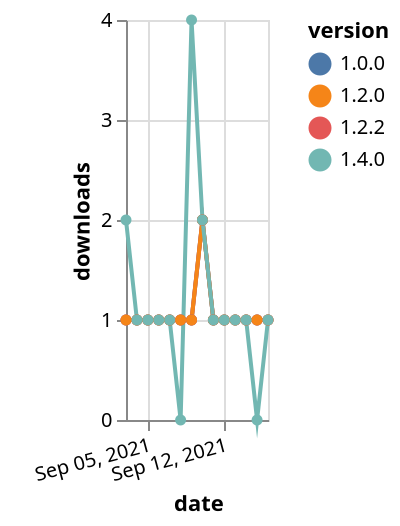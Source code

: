 {"$schema": "https://vega.github.io/schema/vega-lite/v5.json", "description": "A simple bar chart with embedded data.", "data": {"values": [{"date": "2021-09-03", "total": 167, "delta": 1, "version": "1.0.0"}, {"date": "2021-09-04", "total": 168, "delta": 1, "version": "1.0.0"}, {"date": "2021-09-05", "total": 169, "delta": 1, "version": "1.0.0"}, {"date": "2021-09-06", "total": 170, "delta": 1, "version": "1.0.0"}, {"date": "2021-09-07", "total": 171, "delta": 1, "version": "1.0.0"}, {"date": "2021-09-08", "total": 172, "delta": 1, "version": "1.0.0"}, {"date": "2021-09-09", "total": 173, "delta": 1, "version": "1.0.0"}, {"date": "2021-09-10", "total": 175, "delta": 2, "version": "1.0.0"}, {"date": "2021-09-11", "total": 176, "delta": 1, "version": "1.0.0"}, {"date": "2021-09-12", "total": 177, "delta": 1, "version": "1.0.0"}, {"date": "2021-09-13", "total": 178, "delta": 1, "version": "1.0.0"}, {"date": "2021-09-14", "total": 179, "delta": 1, "version": "1.0.0"}, {"date": "2021-09-15", "total": 180, "delta": 1, "version": "1.0.0"}, {"date": "2021-09-16", "total": 181, "delta": 1, "version": "1.0.0"}, {"date": "2021-09-03", "total": 136, "delta": 1, "version": "1.2.2"}, {"date": "2021-09-04", "total": 137, "delta": 1, "version": "1.2.2"}, {"date": "2021-09-05", "total": 138, "delta": 1, "version": "1.2.2"}, {"date": "2021-09-06", "total": 139, "delta": 1, "version": "1.2.2"}, {"date": "2021-09-07", "total": 140, "delta": 1, "version": "1.2.2"}, {"date": "2021-09-08", "total": 141, "delta": 1, "version": "1.2.2"}, {"date": "2021-09-09", "total": 142, "delta": 1, "version": "1.2.2"}, {"date": "2021-09-10", "total": 144, "delta": 2, "version": "1.2.2"}, {"date": "2021-09-11", "total": 145, "delta": 1, "version": "1.2.2"}, {"date": "2021-09-12", "total": 146, "delta": 1, "version": "1.2.2"}, {"date": "2021-09-13", "total": 147, "delta": 1, "version": "1.2.2"}, {"date": "2021-09-14", "total": 148, "delta": 1, "version": "1.2.2"}, {"date": "2021-09-15", "total": 149, "delta": 1, "version": "1.2.2"}, {"date": "2021-09-16", "total": 150, "delta": 1, "version": "1.2.2"}, {"date": "2021-09-03", "total": 154, "delta": 1, "version": "1.2.0"}, {"date": "2021-09-04", "total": 155, "delta": 1, "version": "1.2.0"}, {"date": "2021-09-05", "total": 156, "delta": 1, "version": "1.2.0"}, {"date": "2021-09-06", "total": 157, "delta": 1, "version": "1.2.0"}, {"date": "2021-09-07", "total": 158, "delta": 1, "version": "1.2.0"}, {"date": "2021-09-08", "total": 159, "delta": 1, "version": "1.2.0"}, {"date": "2021-09-09", "total": 160, "delta": 1, "version": "1.2.0"}, {"date": "2021-09-10", "total": 162, "delta": 2, "version": "1.2.0"}, {"date": "2021-09-11", "total": 163, "delta": 1, "version": "1.2.0"}, {"date": "2021-09-12", "total": 164, "delta": 1, "version": "1.2.0"}, {"date": "2021-09-13", "total": 165, "delta": 1, "version": "1.2.0"}, {"date": "2021-09-14", "total": 166, "delta": 1, "version": "1.2.0"}, {"date": "2021-09-15", "total": 167, "delta": 1, "version": "1.2.0"}, {"date": "2021-09-16", "total": 168, "delta": 1, "version": "1.2.0"}, {"date": "2021-09-03", "total": 121, "delta": 2, "version": "1.4.0"}, {"date": "2021-09-04", "total": 122, "delta": 1, "version": "1.4.0"}, {"date": "2021-09-05", "total": 123, "delta": 1, "version": "1.4.0"}, {"date": "2021-09-06", "total": 124, "delta": 1, "version": "1.4.0"}, {"date": "2021-09-07", "total": 125, "delta": 1, "version": "1.4.0"}, {"date": "2021-09-08", "total": 125, "delta": 0, "version": "1.4.0"}, {"date": "2021-09-09", "total": 129, "delta": 4, "version": "1.4.0"}, {"date": "2021-09-10", "total": 131, "delta": 2, "version": "1.4.0"}, {"date": "2021-09-11", "total": 132, "delta": 1, "version": "1.4.0"}, {"date": "2021-09-12", "total": 133, "delta": 1, "version": "1.4.0"}, {"date": "2021-09-13", "total": 134, "delta": 1, "version": "1.4.0"}, {"date": "2021-09-14", "total": 135, "delta": 1, "version": "1.4.0"}, {"date": "2021-09-15", "total": 135, "delta": 0, "version": "1.4.0"}, {"date": "2021-09-16", "total": 136, "delta": 1, "version": "1.4.0"}]}, "width": "container", "mark": {"type": "line", "point": {"filled": true}}, "encoding": {"x": {"field": "date", "type": "temporal", "timeUnit": "yearmonthdate", "title": "date", "axis": {"labelAngle": -15}}, "y": {"field": "delta", "type": "quantitative", "title": "downloads"}, "color": {"field": "version", "type": "nominal"}, "tooltip": {"field": "delta"}}}